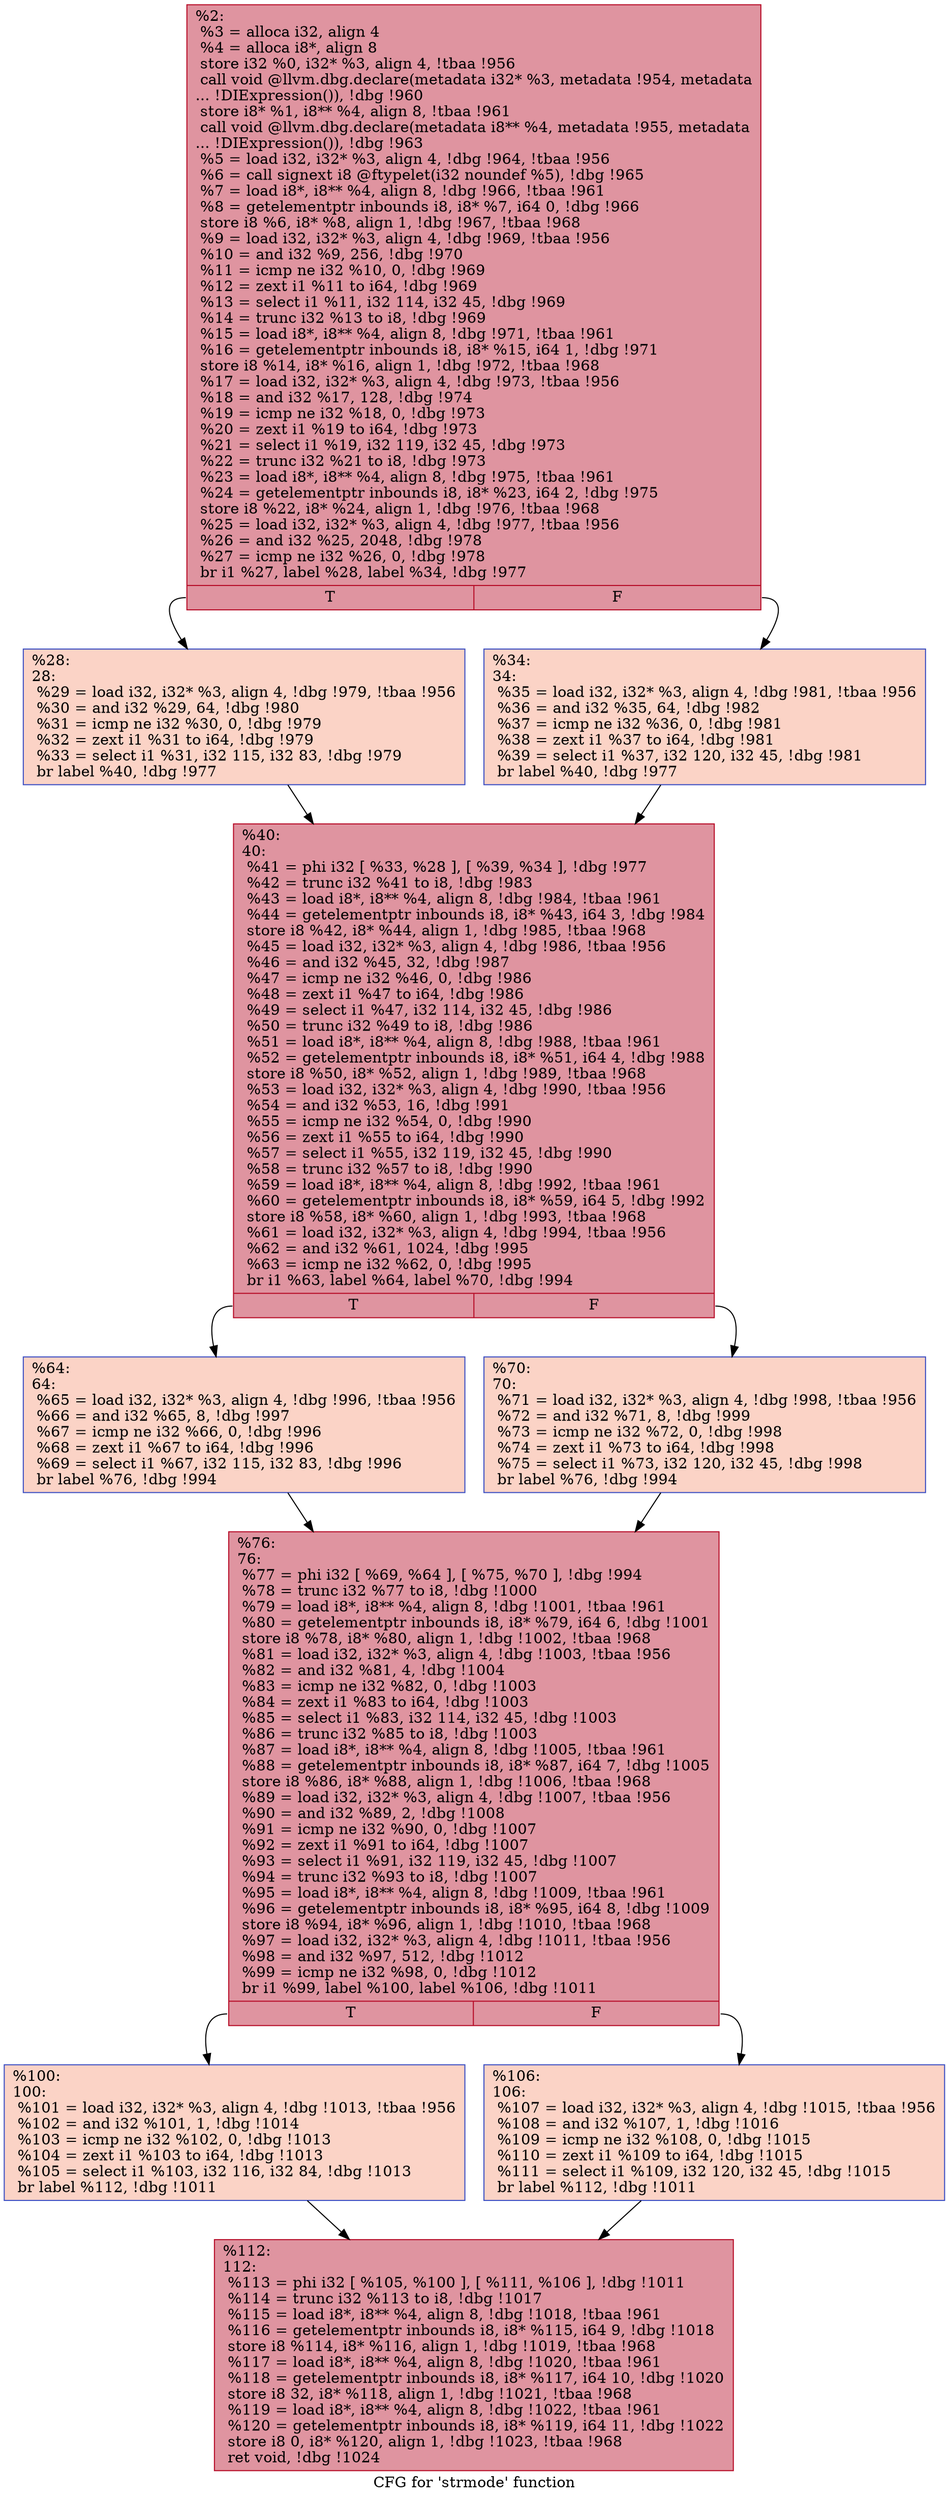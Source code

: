 digraph "CFG for 'strmode' function" {
	label="CFG for 'strmode' function";

	Node0x1ffbcf0 [shape=record,color="#b70d28ff", style=filled, fillcolor="#b70d2870",label="{%2:\l  %3 = alloca i32, align 4\l  %4 = alloca i8*, align 8\l  store i32 %0, i32* %3, align 4, !tbaa !956\l  call void @llvm.dbg.declare(metadata i32* %3, metadata !954, metadata\l... !DIExpression()), !dbg !960\l  store i8* %1, i8** %4, align 8, !tbaa !961\l  call void @llvm.dbg.declare(metadata i8** %4, metadata !955, metadata\l... !DIExpression()), !dbg !963\l  %5 = load i32, i32* %3, align 4, !dbg !964, !tbaa !956\l  %6 = call signext i8 @ftypelet(i32 noundef %5), !dbg !965\l  %7 = load i8*, i8** %4, align 8, !dbg !966, !tbaa !961\l  %8 = getelementptr inbounds i8, i8* %7, i64 0, !dbg !966\l  store i8 %6, i8* %8, align 1, !dbg !967, !tbaa !968\l  %9 = load i32, i32* %3, align 4, !dbg !969, !tbaa !956\l  %10 = and i32 %9, 256, !dbg !970\l  %11 = icmp ne i32 %10, 0, !dbg !969\l  %12 = zext i1 %11 to i64, !dbg !969\l  %13 = select i1 %11, i32 114, i32 45, !dbg !969\l  %14 = trunc i32 %13 to i8, !dbg !969\l  %15 = load i8*, i8** %4, align 8, !dbg !971, !tbaa !961\l  %16 = getelementptr inbounds i8, i8* %15, i64 1, !dbg !971\l  store i8 %14, i8* %16, align 1, !dbg !972, !tbaa !968\l  %17 = load i32, i32* %3, align 4, !dbg !973, !tbaa !956\l  %18 = and i32 %17, 128, !dbg !974\l  %19 = icmp ne i32 %18, 0, !dbg !973\l  %20 = zext i1 %19 to i64, !dbg !973\l  %21 = select i1 %19, i32 119, i32 45, !dbg !973\l  %22 = trunc i32 %21 to i8, !dbg !973\l  %23 = load i8*, i8** %4, align 8, !dbg !975, !tbaa !961\l  %24 = getelementptr inbounds i8, i8* %23, i64 2, !dbg !975\l  store i8 %22, i8* %24, align 1, !dbg !976, !tbaa !968\l  %25 = load i32, i32* %3, align 4, !dbg !977, !tbaa !956\l  %26 = and i32 %25, 2048, !dbg !978\l  %27 = icmp ne i32 %26, 0, !dbg !978\l  br i1 %27, label %28, label %34, !dbg !977\l|{<s0>T|<s1>F}}"];
	Node0x1ffbcf0:s0 -> Node0x1ffbd80;
	Node0x1ffbcf0:s1 -> Node0x1ffbdd0;
	Node0x1ffbd80 [shape=record,color="#3d50c3ff", style=filled, fillcolor="#f59c7d70",label="{%28:\l28:                                               \l  %29 = load i32, i32* %3, align 4, !dbg !979, !tbaa !956\l  %30 = and i32 %29, 64, !dbg !980\l  %31 = icmp ne i32 %30, 0, !dbg !979\l  %32 = zext i1 %31 to i64, !dbg !979\l  %33 = select i1 %31, i32 115, i32 83, !dbg !979\l  br label %40, !dbg !977\l}"];
	Node0x1ffbd80 -> Node0x1ffbe20;
	Node0x1ffbdd0 [shape=record,color="#3d50c3ff", style=filled, fillcolor="#f59c7d70",label="{%34:\l34:                                               \l  %35 = load i32, i32* %3, align 4, !dbg !981, !tbaa !956\l  %36 = and i32 %35, 64, !dbg !982\l  %37 = icmp ne i32 %36, 0, !dbg !981\l  %38 = zext i1 %37 to i64, !dbg !981\l  %39 = select i1 %37, i32 120, i32 45, !dbg !981\l  br label %40, !dbg !977\l}"];
	Node0x1ffbdd0 -> Node0x1ffbe20;
	Node0x1ffbe20 [shape=record,color="#b70d28ff", style=filled, fillcolor="#b70d2870",label="{%40:\l40:                                               \l  %41 = phi i32 [ %33, %28 ], [ %39, %34 ], !dbg !977\l  %42 = trunc i32 %41 to i8, !dbg !983\l  %43 = load i8*, i8** %4, align 8, !dbg !984, !tbaa !961\l  %44 = getelementptr inbounds i8, i8* %43, i64 3, !dbg !984\l  store i8 %42, i8* %44, align 1, !dbg !985, !tbaa !968\l  %45 = load i32, i32* %3, align 4, !dbg !986, !tbaa !956\l  %46 = and i32 %45, 32, !dbg !987\l  %47 = icmp ne i32 %46, 0, !dbg !986\l  %48 = zext i1 %47 to i64, !dbg !986\l  %49 = select i1 %47, i32 114, i32 45, !dbg !986\l  %50 = trunc i32 %49 to i8, !dbg !986\l  %51 = load i8*, i8** %4, align 8, !dbg !988, !tbaa !961\l  %52 = getelementptr inbounds i8, i8* %51, i64 4, !dbg !988\l  store i8 %50, i8* %52, align 1, !dbg !989, !tbaa !968\l  %53 = load i32, i32* %3, align 4, !dbg !990, !tbaa !956\l  %54 = and i32 %53, 16, !dbg !991\l  %55 = icmp ne i32 %54, 0, !dbg !990\l  %56 = zext i1 %55 to i64, !dbg !990\l  %57 = select i1 %55, i32 119, i32 45, !dbg !990\l  %58 = trunc i32 %57 to i8, !dbg !990\l  %59 = load i8*, i8** %4, align 8, !dbg !992, !tbaa !961\l  %60 = getelementptr inbounds i8, i8* %59, i64 5, !dbg !992\l  store i8 %58, i8* %60, align 1, !dbg !993, !tbaa !968\l  %61 = load i32, i32* %3, align 4, !dbg !994, !tbaa !956\l  %62 = and i32 %61, 1024, !dbg !995\l  %63 = icmp ne i32 %62, 0, !dbg !995\l  br i1 %63, label %64, label %70, !dbg !994\l|{<s0>T|<s1>F}}"];
	Node0x1ffbe20:s0 -> Node0x1ffbe70;
	Node0x1ffbe20:s1 -> Node0x1ffbec0;
	Node0x1ffbe70 [shape=record,color="#3d50c3ff", style=filled, fillcolor="#f59c7d70",label="{%64:\l64:                                               \l  %65 = load i32, i32* %3, align 4, !dbg !996, !tbaa !956\l  %66 = and i32 %65, 8, !dbg !997\l  %67 = icmp ne i32 %66, 0, !dbg !996\l  %68 = zext i1 %67 to i64, !dbg !996\l  %69 = select i1 %67, i32 115, i32 83, !dbg !996\l  br label %76, !dbg !994\l}"];
	Node0x1ffbe70 -> Node0x1ffbf10;
	Node0x1ffbec0 [shape=record,color="#3d50c3ff", style=filled, fillcolor="#f59c7d70",label="{%70:\l70:                                               \l  %71 = load i32, i32* %3, align 4, !dbg !998, !tbaa !956\l  %72 = and i32 %71, 8, !dbg !999\l  %73 = icmp ne i32 %72, 0, !dbg !998\l  %74 = zext i1 %73 to i64, !dbg !998\l  %75 = select i1 %73, i32 120, i32 45, !dbg !998\l  br label %76, !dbg !994\l}"];
	Node0x1ffbec0 -> Node0x1ffbf10;
	Node0x1ffbf10 [shape=record,color="#b70d28ff", style=filled, fillcolor="#b70d2870",label="{%76:\l76:                                               \l  %77 = phi i32 [ %69, %64 ], [ %75, %70 ], !dbg !994\l  %78 = trunc i32 %77 to i8, !dbg !1000\l  %79 = load i8*, i8** %4, align 8, !dbg !1001, !tbaa !961\l  %80 = getelementptr inbounds i8, i8* %79, i64 6, !dbg !1001\l  store i8 %78, i8* %80, align 1, !dbg !1002, !tbaa !968\l  %81 = load i32, i32* %3, align 4, !dbg !1003, !tbaa !956\l  %82 = and i32 %81, 4, !dbg !1004\l  %83 = icmp ne i32 %82, 0, !dbg !1003\l  %84 = zext i1 %83 to i64, !dbg !1003\l  %85 = select i1 %83, i32 114, i32 45, !dbg !1003\l  %86 = trunc i32 %85 to i8, !dbg !1003\l  %87 = load i8*, i8** %4, align 8, !dbg !1005, !tbaa !961\l  %88 = getelementptr inbounds i8, i8* %87, i64 7, !dbg !1005\l  store i8 %86, i8* %88, align 1, !dbg !1006, !tbaa !968\l  %89 = load i32, i32* %3, align 4, !dbg !1007, !tbaa !956\l  %90 = and i32 %89, 2, !dbg !1008\l  %91 = icmp ne i32 %90, 0, !dbg !1007\l  %92 = zext i1 %91 to i64, !dbg !1007\l  %93 = select i1 %91, i32 119, i32 45, !dbg !1007\l  %94 = trunc i32 %93 to i8, !dbg !1007\l  %95 = load i8*, i8** %4, align 8, !dbg !1009, !tbaa !961\l  %96 = getelementptr inbounds i8, i8* %95, i64 8, !dbg !1009\l  store i8 %94, i8* %96, align 1, !dbg !1010, !tbaa !968\l  %97 = load i32, i32* %3, align 4, !dbg !1011, !tbaa !956\l  %98 = and i32 %97, 512, !dbg !1012\l  %99 = icmp ne i32 %98, 0, !dbg !1012\l  br i1 %99, label %100, label %106, !dbg !1011\l|{<s0>T|<s1>F}}"];
	Node0x1ffbf10:s0 -> Node0x1ffbf60;
	Node0x1ffbf10:s1 -> Node0x1ffbfb0;
	Node0x1ffbf60 [shape=record,color="#3d50c3ff", style=filled, fillcolor="#f59c7d70",label="{%100:\l100:                                              \l  %101 = load i32, i32* %3, align 4, !dbg !1013, !tbaa !956\l  %102 = and i32 %101, 1, !dbg !1014\l  %103 = icmp ne i32 %102, 0, !dbg !1013\l  %104 = zext i1 %103 to i64, !dbg !1013\l  %105 = select i1 %103, i32 116, i32 84, !dbg !1013\l  br label %112, !dbg !1011\l}"];
	Node0x1ffbf60 -> Node0x1ffc000;
	Node0x1ffbfb0 [shape=record,color="#3d50c3ff", style=filled, fillcolor="#f59c7d70",label="{%106:\l106:                                              \l  %107 = load i32, i32* %3, align 4, !dbg !1015, !tbaa !956\l  %108 = and i32 %107, 1, !dbg !1016\l  %109 = icmp ne i32 %108, 0, !dbg !1015\l  %110 = zext i1 %109 to i64, !dbg !1015\l  %111 = select i1 %109, i32 120, i32 45, !dbg !1015\l  br label %112, !dbg !1011\l}"];
	Node0x1ffbfb0 -> Node0x1ffc000;
	Node0x1ffc000 [shape=record,color="#b70d28ff", style=filled, fillcolor="#b70d2870",label="{%112:\l112:                                              \l  %113 = phi i32 [ %105, %100 ], [ %111, %106 ], !dbg !1011\l  %114 = trunc i32 %113 to i8, !dbg !1017\l  %115 = load i8*, i8** %4, align 8, !dbg !1018, !tbaa !961\l  %116 = getelementptr inbounds i8, i8* %115, i64 9, !dbg !1018\l  store i8 %114, i8* %116, align 1, !dbg !1019, !tbaa !968\l  %117 = load i8*, i8** %4, align 8, !dbg !1020, !tbaa !961\l  %118 = getelementptr inbounds i8, i8* %117, i64 10, !dbg !1020\l  store i8 32, i8* %118, align 1, !dbg !1021, !tbaa !968\l  %119 = load i8*, i8** %4, align 8, !dbg !1022, !tbaa !961\l  %120 = getelementptr inbounds i8, i8* %119, i64 11, !dbg !1022\l  store i8 0, i8* %120, align 1, !dbg !1023, !tbaa !968\l  ret void, !dbg !1024\l}"];
}
